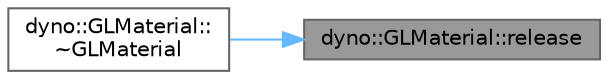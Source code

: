 digraph "dyno::GLMaterial::release"
{
 // LATEX_PDF_SIZE
  bgcolor="transparent";
  edge [fontname=Helvetica,fontsize=10,labelfontname=Helvetica,labelfontsize=10];
  node [fontname=Helvetica,fontsize=10,shape=box,height=0.2,width=0.4];
  rankdir="RL";
  Node1 [id="Node000001",label="dyno::GLMaterial::release",height=0.2,width=0.4,color="gray40", fillcolor="grey60", style="filled", fontcolor="black",tooltip=" "];
  Node1 -> Node2 [id="edge1_Node000001_Node000002",dir="back",color="steelblue1",style="solid",tooltip=" "];
  Node2 [id="Node000002",label="dyno::GLMaterial::\l~GLMaterial",height=0.2,width=0.4,color="grey40", fillcolor="white", style="filled",URL="$classdyno_1_1_g_l_material.html#a27fc6cef71a6cf820d4d5b71496a757c",tooltip=" "];
}
